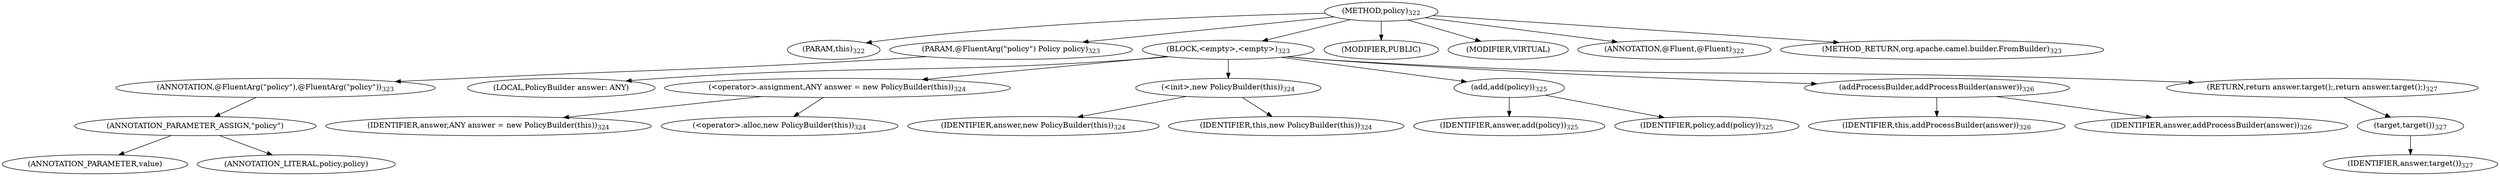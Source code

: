 digraph "policy" {  
"711" [label = <(METHOD,policy)<SUB>322</SUB>> ]
"97" [label = <(PARAM,this)<SUB>322</SUB>> ]
"712" [label = <(PARAM,@FluentArg(&quot;policy&quot;) Policy policy)<SUB>323</SUB>> ]
"713" [label = <(ANNOTATION,@FluentArg(&quot;policy&quot;),@FluentArg(&quot;policy&quot;))<SUB>323</SUB>> ]
"714" [label = <(ANNOTATION_PARAMETER_ASSIGN,&quot;policy&quot;)> ]
"715" [label = <(ANNOTATION_PARAMETER,value)> ]
"716" [label = <(ANNOTATION_LITERAL,policy,policy)> ]
"717" [label = <(BLOCK,&lt;empty&gt;,&lt;empty&gt;)<SUB>323</SUB>> ]
"99" [label = <(LOCAL,PolicyBuilder answer: ANY)> ]
"718" [label = <(&lt;operator&gt;.assignment,ANY answer = new PolicyBuilder(this))<SUB>324</SUB>> ]
"719" [label = <(IDENTIFIER,answer,ANY answer = new PolicyBuilder(this))<SUB>324</SUB>> ]
"720" [label = <(&lt;operator&gt;.alloc,new PolicyBuilder(this))<SUB>324</SUB>> ]
"721" [label = <(&lt;init&gt;,new PolicyBuilder(this))<SUB>324</SUB>> ]
"98" [label = <(IDENTIFIER,answer,new PolicyBuilder(this))<SUB>324</SUB>> ]
"96" [label = <(IDENTIFIER,this,new PolicyBuilder(this))<SUB>324</SUB>> ]
"722" [label = <(add,add(policy))<SUB>325</SUB>> ]
"723" [label = <(IDENTIFIER,answer,add(policy))<SUB>325</SUB>> ]
"724" [label = <(IDENTIFIER,policy,add(policy))<SUB>325</SUB>> ]
"725" [label = <(addProcessBuilder,addProcessBuilder(answer))<SUB>326</SUB>> ]
"100" [label = <(IDENTIFIER,this,addProcessBuilder(answer))<SUB>326</SUB>> ]
"726" [label = <(IDENTIFIER,answer,addProcessBuilder(answer))<SUB>326</SUB>> ]
"727" [label = <(RETURN,return answer.target();,return answer.target();)<SUB>327</SUB>> ]
"728" [label = <(target,target())<SUB>327</SUB>> ]
"729" [label = <(IDENTIFIER,answer,target())<SUB>327</SUB>> ]
"730" [label = <(MODIFIER,PUBLIC)> ]
"731" [label = <(MODIFIER,VIRTUAL)> ]
"732" [label = <(ANNOTATION,@Fluent,@Fluent)<SUB>322</SUB>> ]
"733" [label = <(METHOD_RETURN,org.apache.camel.builder.FromBuilder)<SUB>323</SUB>> ]
  "711" -> "97" 
  "711" -> "712" 
  "711" -> "717" 
  "711" -> "730" 
  "711" -> "731" 
  "711" -> "732" 
  "711" -> "733" 
  "712" -> "713" 
  "713" -> "714" 
  "714" -> "715" 
  "714" -> "716" 
  "717" -> "99" 
  "717" -> "718" 
  "717" -> "721" 
  "717" -> "722" 
  "717" -> "725" 
  "717" -> "727" 
  "718" -> "719" 
  "718" -> "720" 
  "721" -> "98" 
  "721" -> "96" 
  "722" -> "723" 
  "722" -> "724" 
  "725" -> "100" 
  "725" -> "726" 
  "727" -> "728" 
  "728" -> "729" 
}
